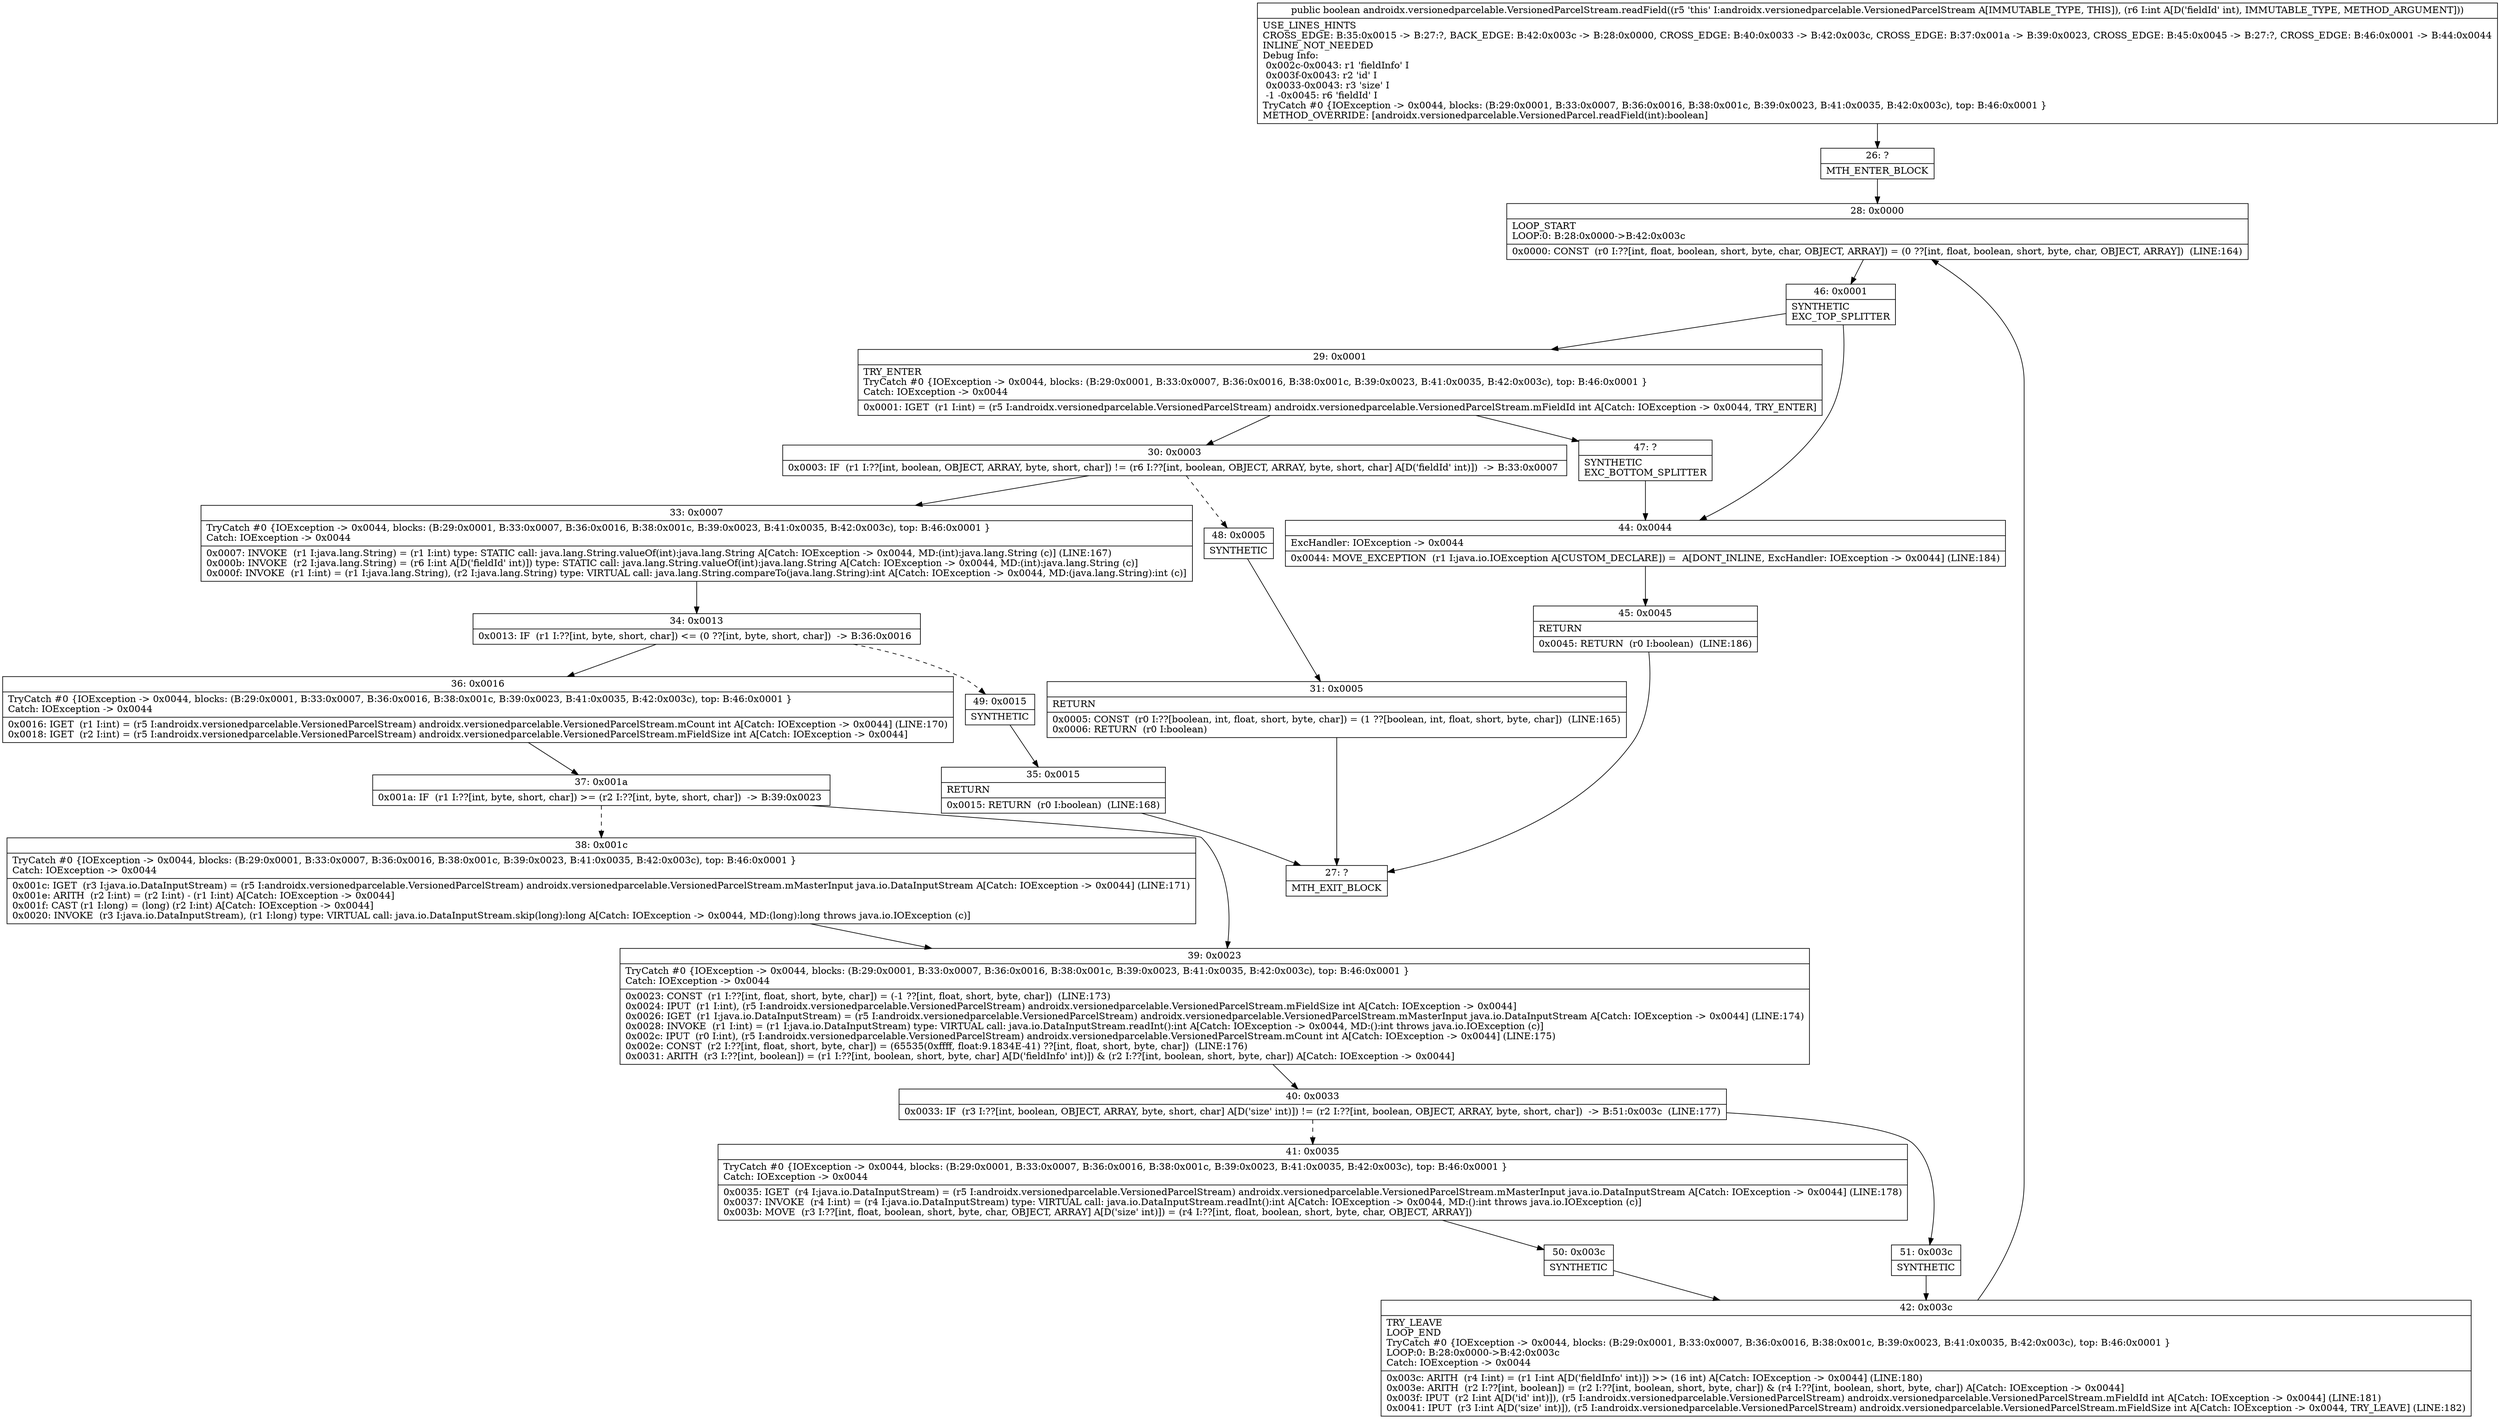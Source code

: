 digraph "CFG forandroidx.versionedparcelable.VersionedParcelStream.readField(I)Z" {
Node_26 [shape=record,label="{26\:\ ?|MTH_ENTER_BLOCK\l}"];
Node_28 [shape=record,label="{28\:\ 0x0000|LOOP_START\lLOOP:0: B:28:0x0000\-\>B:42:0x003c\l|0x0000: CONST  (r0 I:??[int, float, boolean, short, byte, char, OBJECT, ARRAY]) = (0 ??[int, float, boolean, short, byte, char, OBJECT, ARRAY])  (LINE:164)\l}"];
Node_46 [shape=record,label="{46\:\ 0x0001|SYNTHETIC\lEXC_TOP_SPLITTER\l}"];
Node_29 [shape=record,label="{29\:\ 0x0001|TRY_ENTER\lTryCatch #0 \{IOException \-\> 0x0044, blocks: (B:29:0x0001, B:33:0x0007, B:36:0x0016, B:38:0x001c, B:39:0x0023, B:41:0x0035, B:42:0x003c), top: B:46:0x0001 \}\lCatch: IOException \-\> 0x0044\l|0x0001: IGET  (r1 I:int) = (r5 I:androidx.versionedparcelable.VersionedParcelStream) androidx.versionedparcelable.VersionedParcelStream.mFieldId int A[Catch: IOException \-\> 0x0044, TRY_ENTER]\l}"];
Node_30 [shape=record,label="{30\:\ 0x0003|0x0003: IF  (r1 I:??[int, boolean, OBJECT, ARRAY, byte, short, char]) != (r6 I:??[int, boolean, OBJECT, ARRAY, byte, short, char] A[D('fieldId' int)])  \-\> B:33:0x0007 \l}"];
Node_33 [shape=record,label="{33\:\ 0x0007|TryCatch #0 \{IOException \-\> 0x0044, blocks: (B:29:0x0001, B:33:0x0007, B:36:0x0016, B:38:0x001c, B:39:0x0023, B:41:0x0035, B:42:0x003c), top: B:46:0x0001 \}\lCatch: IOException \-\> 0x0044\l|0x0007: INVOKE  (r1 I:java.lang.String) = (r1 I:int) type: STATIC call: java.lang.String.valueOf(int):java.lang.String A[Catch: IOException \-\> 0x0044, MD:(int):java.lang.String (c)] (LINE:167)\l0x000b: INVOKE  (r2 I:java.lang.String) = (r6 I:int A[D('fieldId' int)]) type: STATIC call: java.lang.String.valueOf(int):java.lang.String A[Catch: IOException \-\> 0x0044, MD:(int):java.lang.String (c)]\l0x000f: INVOKE  (r1 I:int) = (r1 I:java.lang.String), (r2 I:java.lang.String) type: VIRTUAL call: java.lang.String.compareTo(java.lang.String):int A[Catch: IOException \-\> 0x0044, MD:(java.lang.String):int (c)]\l}"];
Node_34 [shape=record,label="{34\:\ 0x0013|0x0013: IF  (r1 I:??[int, byte, short, char]) \<= (0 ??[int, byte, short, char])  \-\> B:36:0x0016 \l}"];
Node_36 [shape=record,label="{36\:\ 0x0016|TryCatch #0 \{IOException \-\> 0x0044, blocks: (B:29:0x0001, B:33:0x0007, B:36:0x0016, B:38:0x001c, B:39:0x0023, B:41:0x0035, B:42:0x003c), top: B:46:0x0001 \}\lCatch: IOException \-\> 0x0044\l|0x0016: IGET  (r1 I:int) = (r5 I:androidx.versionedparcelable.VersionedParcelStream) androidx.versionedparcelable.VersionedParcelStream.mCount int A[Catch: IOException \-\> 0x0044] (LINE:170)\l0x0018: IGET  (r2 I:int) = (r5 I:androidx.versionedparcelable.VersionedParcelStream) androidx.versionedparcelable.VersionedParcelStream.mFieldSize int A[Catch: IOException \-\> 0x0044]\l}"];
Node_37 [shape=record,label="{37\:\ 0x001a|0x001a: IF  (r1 I:??[int, byte, short, char]) \>= (r2 I:??[int, byte, short, char])  \-\> B:39:0x0023 \l}"];
Node_38 [shape=record,label="{38\:\ 0x001c|TryCatch #0 \{IOException \-\> 0x0044, blocks: (B:29:0x0001, B:33:0x0007, B:36:0x0016, B:38:0x001c, B:39:0x0023, B:41:0x0035, B:42:0x003c), top: B:46:0x0001 \}\lCatch: IOException \-\> 0x0044\l|0x001c: IGET  (r3 I:java.io.DataInputStream) = (r5 I:androidx.versionedparcelable.VersionedParcelStream) androidx.versionedparcelable.VersionedParcelStream.mMasterInput java.io.DataInputStream A[Catch: IOException \-\> 0x0044] (LINE:171)\l0x001e: ARITH  (r2 I:int) = (r2 I:int) \- (r1 I:int) A[Catch: IOException \-\> 0x0044]\l0x001f: CAST (r1 I:long) = (long) (r2 I:int) A[Catch: IOException \-\> 0x0044]\l0x0020: INVOKE  (r3 I:java.io.DataInputStream), (r1 I:long) type: VIRTUAL call: java.io.DataInputStream.skip(long):long A[Catch: IOException \-\> 0x0044, MD:(long):long throws java.io.IOException (c)]\l}"];
Node_39 [shape=record,label="{39\:\ 0x0023|TryCatch #0 \{IOException \-\> 0x0044, blocks: (B:29:0x0001, B:33:0x0007, B:36:0x0016, B:38:0x001c, B:39:0x0023, B:41:0x0035, B:42:0x003c), top: B:46:0x0001 \}\lCatch: IOException \-\> 0x0044\l|0x0023: CONST  (r1 I:??[int, float, short, byte, char]) = (\-1 ??[int, float, short, byte, char])  (LINE:173)\l0x0024: IPUT  (r1 I:int), (r5 I:androidx.versionedparcelable.VersionedParcelStream) androidx.versionedparcelable.VersionedParcelStream.mFieldSize int A[Catch: IOException \-\> 0x0044]\l0x0026: IGET  (r1 I:java.io.DataInputStream) = (r5 I:androidx.versionedparcelable.VersionedParcelStream) androidx.versionedparcelable.VersionedParcelStream.mMasterInput java.io.DataInputStream A[Catch: IOException \-\> 0x0044] (LINE:174)\l0x0028: INVOKE  (r1 I:int) = (r1 I:java.io.DataInputStream) type: VIRTUAL call: java.io.DataInputStream.readInt():int A[Catch: IOException \-\> 0x0044, MD:():int throws java.io.IOException (c)]\l0x002c: IPUT  (r0 I:int), (r5 I:androidx.versionedparcelable.VersionedParcelStream) androidx.versionedparcelable.VersionedParcelStream.mCount int A[Catch: IOException \-\> 0x0044] (LINE:175)\l0x002e: CONST  (r2 I:??[int, float, short, byte, char]) = (65535(0xffff, float:9.1834E\-41) ??[int, float, short, byte, char])  (LINE:176)\l0x0031: ARITH  (r3 I:??[int, boolean]) = (r1 I:??[int, boolean, short, byte, char] A[D('fieldInfo' int)]) & (r2 I:??[int, boolean, short, byte, char]) A[Catch: IOException \-\> 0x0044]\l}"];
Node_40 [shape=record,label="{40\:\ 0x0033|0x0033: IF  (r3 I:??[int, boolean, OBJECT, ARRAY, byte, short, char] A[D('size' int)]) != (r2 I:??[int, boolean, OBJECT, ARRAY, byte, short, char])  \-\> B:51:0x003c  (LINE:177)\l}"];
Node_41 [shape=record,label="{41\:\ 0x0035|TryCatch #0 \{IOException \-\> 0x0044, blocks: (B:29:0x0001, B:33:0x0007, B:36:0x0016, B:38:0x001c, B:39:0x0023, B:41:0x0035, B:42:0x003c), top: B:46:0x0001 \}\lCatch: IOException \-\> 0x0044\l|0x0035: IGET  (r4 I:java.io.DataInputStream) = (r5 I:androidx.versionedparcelable.VersionedParcelStream) androidx.versionedparcelable.VersionedParcelStream.mMasterInput java.io.DataInputStream A[Catch: IOException \-\> 0x0044] (LINE:178)\l0x0037: INVOKE  (r4 I:int) = (r4 I:java.io.DataInputStream) type: VIRTUAL call: java.io.DataInputStream.readInt():int A[Catch: IOException \-\> 0x0044, MD:():int throws java.io.IOException (c)]\l0x003b: MOVE  (r3 I:??[int, float, boolean, short, byte, char, OBJECT, ARRAY] A[D('size' int)]) = (r4 I:??[int, float, boolean, short, byte, char, OBJECT, ARRAY]) \l}"];
Node_50 [shape=record,label="{50\:\ 0x003c|SYNTHETIC\l}"];
Node_42 [shape=record,label="{42\:\ 0x003c|TRY_LEAVE\lLOOP_END\lTryCatch #0 \{IOException \-\> 0x0044, blocks: (B:29:0x0001, B:33:0x0007, B:36:0x0016, B:38:0x001c, B:39:0x0023, B:41:0x0035, B:42:0x003c), top: B:46:0x0001 \}\lLOOP:0: B:28:0x0000\-\>B:42:0x003c\lCatch: IOException \-\> 0x0044\l|0x003c: ARITH  (r4 I:int) = (r1 I:int A[D('fieldInfo' int)]) \>\> (16 int) A[Catch: IOException \-\> 0x0044] (LINE:180)\l0x003e: ARITH  (r2 I:??[int, boolean]) = (r2 I:??[int, boolean, short, byte, char]) & (r4 I:??[int, boolean, short, byte, char]) A[Catch: IOException \-\> 0x0044]\l0x003f: IPUT  (r2 I:int A[D('id' int)]), (r5 I:androidx.versionedparcelable.VersionedParcelStream) androidx.versionedparcelable.VersionedParcelStream.mFieldId int A[Catch: IOException \-\> 0x0044] (LINE:181)\l0x0041: IPUT  (r3 I:int A[D('size' int)]), (r5 I:androidx.versionedparcelable.VersionedParcelStream) androidx.versionedparcelable.VersionedParcelStream.mFieldSize int A[Catch: IOException \-\> 0x0044, TRY_LEAVE] (LINE:182)\l}"];
Node_51 [shape=record,label="{51\:\ 0x003c|SYNTHETIC\l}"];
Node_49 [shape=record,label="{49\:\ 0x0015|SYNTHETIC\l}"];
Node_35 [shape=record,label="{35\:\ 0x0015|RETURN\l|0x0015: RETURN  (r0 I:boolean)  (LINE:168)\l}"];
Node_27 [shape=record,label="{27\:\ ?|MTH_EXIT_BLOCK\l}"];
Node_48 [shape=record,label="{48\:\ 0x0005|SYNTHETIC\l}"];
Node_31 [shape=record,label="{31\:\ 0x0005|RETURN\l|0x0005: CONST  (r0 I:??[boolean, int, float, short, byte, char]) = (1 ??[boolean, int, float, short, byte, char])  (LINE:165)\l0x0006: RETURN  (r0 I:boolean) \l}"];
Node_47 [shape=record,label="{47\:\ ?|SYNTHETIC\lEXC_BOTTOM_SPLITTER\l}"];
Node_44 [shape=record,label="{44\:\ 0x0044|ExcHandler: IOException \-\> 0x0044\l|0x0044: MOVE_EXCEPTION  (r1 I:java.io.IOException A[CUSTOM_DECLARE]) =  A[DONT_INLINE, ExcHandler: IOException \-\> 0x0044] (LINE:184)\l}"];
Node_45 [shape=record,label="{45\:\ 0x0045|RETURN\l|0x0045: RETURN  (r0 I:boolean)  (LINE:186)\l}"];
MethodNode[shape=record,label="{public boolean androidx.versionedparcelable.VersionedParcelStream.readField((r5 'this' I:androidx.versionedparcelable.VersionedParcelStream A[IMMUTABLE_TYPE, THIS]), (r6 I:int A[D('fieldId' int), IMMUTABLE_TYPE, METHOD_ARGUMENT]))  | USE_LINES_HINTS\lCROSS_EDGE: B:35:0x0015 \-\> B:27:?, BACK_EDGE: B:42:0x003c \-\> B:28:0x0000, CROSS_EDGE: B:40:0x0033 \-\> B:42:0x003c, CROSS_EDGE: B:37:0x001a \-\> B:39:0x0023, CROSS_EDGE: B:45:0x0045 \-\> B:27:?, CROSS_EDGE: B:46:0x0001 \-\> B:44:0x0044\lINLINE_NOT_NEEDED\lDebug Info:\l  0x002c\-0x0043: r1 'fieldInfo' I\l  0x003f\-0x0043: r2 'id' I\l  0x0033\-0x0043: r3 'size' I\l  \-1 \-0x0045: r6 'fieldId' I\lTryCatch #0 \{IOException \-\> 0x0044, blocks: (B:29:0x0001, B:33:0x0007, B:36:0x0016, B:38:0x001c, B:39:0x0023, B:41:0x0035, B:42:0x003c), top: B:46:0x0001 \}\lMETHOD_OVERRIDE: [androidx.versionedparcelable.VersionedParcel.readField(int):boolean]\l}"];
MethodNode -> Node_26;Node_26 -> Node_28;
Node_28 -> Node_46;
Node_46 -> Node_29;
Node_46 -> Node_44;
Node_29 -> Node_30;
Node_29 -> Node_47;
Node_30 -> Node_33;
Node_30 -> Node_48[style=dashed];
Node_33 -> Node_34;
Node_34 -> Node_36;
Node_34 -> Node_49[style=dashed];
Node_36 -> Node_37;
Node_37 -> Node_38[style=dashed];
Node_37 -> Node_39;
Node_38 -> Node_39;
Node_39 -> Node_40;
Node_40 -> Node_41[style=dashed];
Node_40 -> Node_51;
Node_41 -> Node_50;
Node_50 -> Node_42;
Node_42 -> Node_28;
Node_51 -> Node_42;
Node_49 -> Node_35;
Node_35 -> Node_27;
Node_48 -> Node_31;
Node_31 -> Node_27;
Node_47 -> Node_44;
Node_44 -> Node_45;
Node_45 -> Node_27;
}

